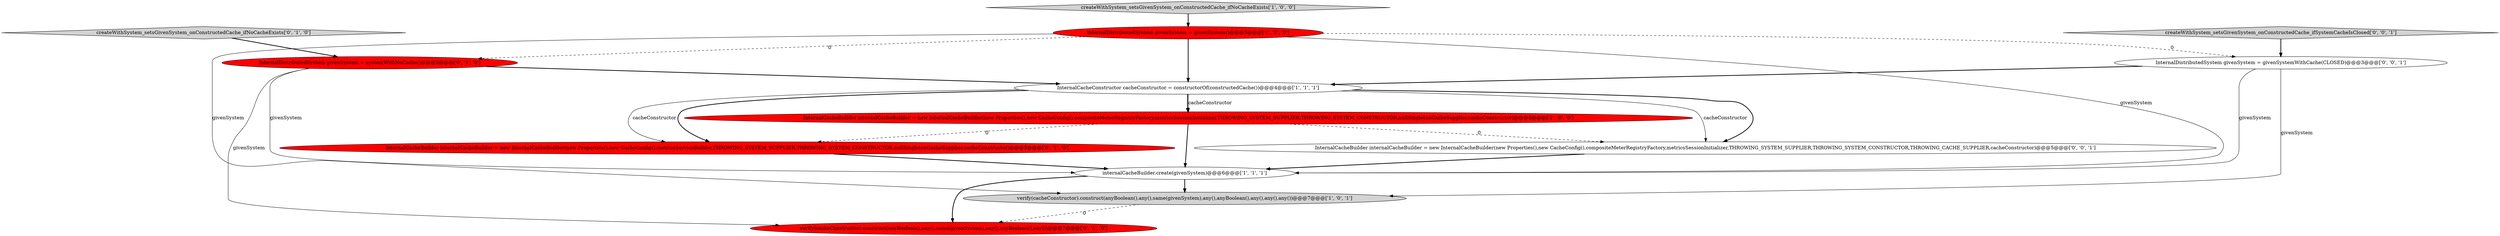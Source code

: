 digraph {
9 [style = filled, label = "InternalCacheBuilder internalCacheBuilder = new InternalCacheBuilder(new Properties(),new CacheConfig(),metricsServiceBuilder,THROWING_SYSTEM_SUPPLIER,THROWING_SYSTEM_CONSTRUCTOR,nullSingletonCacheSupplier,cacheConstructor)@@@5@@@['0', '1', '0']", fillcolor = red, shape = ellipse image = "AAA1AAABBB2BBB"];
7 [style = filled, label = "InternalDistributedSystem givenSystem = systemWithNoCache()@@@3@@@['0', '1', '0']", fillcolor = red, shape = ellipse image = "AAA1AAABBB2BBB"];
2 [style = filled, label = "internalCacheBuilder.create(givenSystem)@@@6@@@['1', '1', '1']", fillcolor = white, shape = ellipse image = "AAA0AAABBB1BBB"];
0 [style = filled, label = "InternalDistributedSystem givenSystem = givenSystem()@@@3@@@['1', '0', '0']", fillcolor = red, shape = ellipse image = "AAA1AAABBB1BBB"];
4 [style = filled, label = "verify(cacheConstructor).construct(anyBoolean(),any(),same(givenSystem),any(),anyBoolean(),any(),any(),any())@@@7@@@['1', '0', '1']", fillcolor = lightgray, shape = ellipse image = "AAA0AAABBB1BBB"];
10 [style = filled, label = "InternalCacheBuilder internalCacheBuilder = new InternalCacheBuilder(new Properties(),new CacheConfig(),compositeMeterRegistryFactory,metricsSessionInitializer,THROWING_SYSTEM_SUPPLIER,THROWING_SYSTEM_CONSTRUCTOR,THROWING_CACHE_SUPPLIER,cacheConstructor)@@@5@@@['0', '0', '1']", fillcolor = white, shape = ellipse image = "AAA0AAABBB3BBB"];
8 [style = filled, label = "createWithSystem_setsGivenSystem_onConstructedCache_ifNoCacheExists['0', '1', '0']", fillcolor = lightgray, shape = diamond image = "AAA0AAABBB2BBB"];
1 [style = filled, label = "createWithSystem_setsGivenSystem_onConstructedCache_ifNoCacheExists['1', '0', '0']", fillcolor = lightgray, shape = diamond image = "AAA0AAABBB1BBB"];
5 [style = filled, label = "InternalCacheConstructor cacheConstructor = constructorOf(constructedCache())@@@4@@@['1', '1', '1']", fillcolor = white, shape = ellipse image = "AAA0AAABBB1BBB"];
6 [style = filled, label = "verify(cacheConstructor).construct(anyBoolean(),any(),same(givenSystem),any(),anyBoolean(),any())@@@7@@@['0', '1', '0']", fillcolor = red, shape = ellipse image = "AAA1AAABBB2BBB"];
11 [style = filled, label = "InternalDistributedSystem givenSystem = givenSystemWithCache(CLOSED)@@@3@@@['0', '0', '1']", fillcolor = white, shape = ellipse image = "AAA0AAABBB3BBB"];
12 [style = filled, label = "createWithSystem_setsGivenSystem_onConstructedCache_ifSystemCacheIsClosed['0', '0', '1']", fillcolor = lightgray, shape = diamond image = "AAA0AAABBB3BBB"];
3 [style = filled, label = "InternalCacheBuilder internalCacheBuilder = new InternalCacheBuilder(new Properties(),new CacheConfig(),compositeMeterRegistryFactory,metricsSessionInitializer,THROWING_SYSTEM_SUPPLIER,THROWING_SYSTEM_CONSTRUCTOR,nullSingletonCacheSupplier,cacheConstructor)@@@5@@@['1', '0', '0']", fillcolor = red, shape = ellipse image = "AAA1AAABBB1BBB"];
5->3 [style = bold, label=""];
5->3 [style = solid, label="cacheConstructor"];
5->10 [style = bold, label=""];
7->2 [style = solid, label="givenSystem"];
5->9 [style = bold, label=""];
9->2 [style = bold, label=""];
2->6 [style = bold, label=""];
0->4 [style = solid, label="givenSystem"];
11->2 [style = solid, label="givenSystem"];
12->11 [style = bold, label=""];
0->11 [style = dashed, label="0"];
1->0 [style = bold, label=""];
5->10 [style = solid, label="cacheConstructor"];
4->6 [style = dashed, label="0"];
2->4 [style = bold, label=""];
7->6 [style = solid, label="givenSystem"];
8->7 [style = bold, label=""];
11->4 [style = solid, label="givenSystem"];
11->5 [style = bold, label=""];
7->5 [style = bold, label=""];
3->2 [style = bold, label=""];
3->9 [style = dashed, label="0"];
0->2 [style = solid, label="givenSystem"];
5->9 [style = solid, label="cacheConstructor"];
10->2 [style = bold, label=""];
3->10 [style = dashed, label="0"];
0->7 [style = dashed, label="0"];
0->5 [style = bold, label=""];
}
